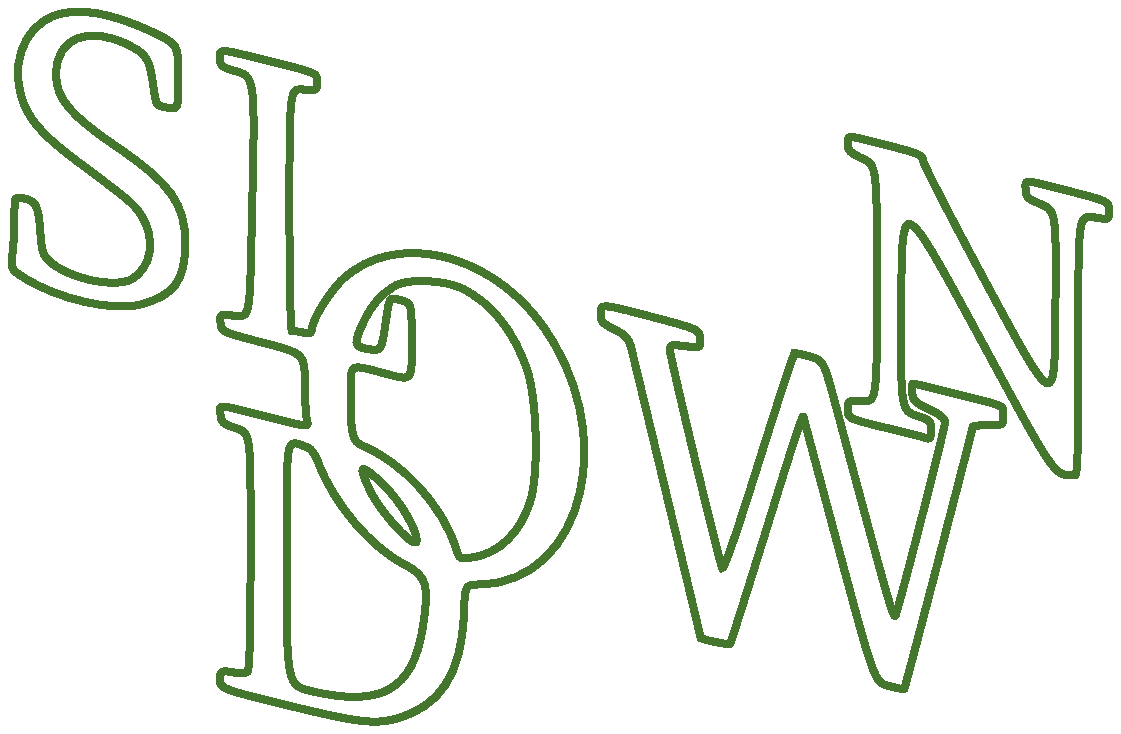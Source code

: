 % Converted from PostScript(TM) to MetaPost by pstoedit
% MetaPost backend contributed by Scott Pakin <scott+ps2ed_AT_pakin.org>
% pstoedit is Copyright (C) 1993 - 2009 Wolfgang Glunz <wglunz35_AT_pstoedit.net>
% And edited by L. Nobre G.
% 2012

% Generate structured PostScript
prologues := 1;

% Display a given string with its *baseline* at a given location
% and with a given rotation angle
vardef showtext(expr origin)(expr angle)(expr string) =
  draw string infont defaultfont scaled defaultscale
    rotated angle shifted origin;
enddef;

% Modified by L. Nobre G's Lex scanner %%%%%%%%%%% 
randomseed := 1010; 
vardef renewcolore = 
  color tmpcolo; 
  tmpcolo = (uniformdeviate(0.8),uniformdeviate(0.8),uniformdeviate(0.8)); 
  drawoptions( withcolor tmpcolo withpen pencircle scaled 1mm ); 
enddef; 
defaultscale := 0.16; 
beginfig(1);
  path PreeditedPath[];
linecap := butt;
linejoin := mitered;
 PreeditedPath1 = hide(z1=(57.601601,292.527008))z1..controls hide(z2=(45.687500,288.269989))z2 and hide(z3=(40.769501,273.300995))z3..hide(z4=(46.820301,259.699005))z4
	..controls hide(z5=(49.562500,253.535004))z5 and hide(z6=(54.800800,248.065994))z6..hide(z7=(65.898399,239.789001))z7
	..controls hide(z8=(84.398399,225.996002))z8 and hide(z9=(85.773399,224.839996))z9..hide(z10=(88.460899,220.800995))z10
	..controls hide(z11=(94.179703,212.199005))z11 and hide(z12=(92.484398,201.375000))z12..hide(z13=(84.800797,197.395004))z13
	..controls hide(z14=(78.722702,194.250000))z14 and hide(z15=(62.398399,197.897995))z15..hide(z16=(55.800800,203.875000))z16
	..controls hide(z17=(53.179699,206.246002))z17 and hide(z18=(52.839802,207.300995))z18..hide(z19=(52.292999,214.800995))z19
	..controls hide(z20=(51.601601,224.199005))z20 and hide(z21=(50.812500,225.738007))z21..hide(z22=(46.199200,226.660004))z22
	..controls hide(z23=(43.000000,227.300995))z23 and hide(z24=(43.000000,227.300995))z24..hide(z25=(43.000000,220.300995))z25
	..controls hide(z26=(43.000000,216.397995))z26 and hide(z27=(42.710899,210.598007))z27..hide(z28=(42.351601,207.199005))z28
	..controls hide(z29=(41.699200,201.102005))z29 and hide(z30=(41.699200,201.102005))z30..hide(z31=(46.500000,198.061996))z31
	..controls hide(z32=(58.601601,190.401993))z32 and hide(z33=(78.457001,185.854996))z33..hide(z34=(88.398399,188.468994))z34
	..controls hide(z35=(100.519997,191.651993))z35 and hide(z36=(104.500000,197.102005))z36..hide(z37=(104.500000,210.500000))z37
	..controls hide(z38=(104.500000,224.554993))z38 and hide(z39=(99.300797,231.945007))z39..hide(z40=(80.300797,244.897995))z40
	..controls hide(z41=(62.800800,256.828003))z41 and hide(z42=(58.000000,262.554993))z42..hide(z43=(58.000000,271.500000))z43
	..controls hide(z44=(58.000000,284.375000))z44 and hide(z45=(69.500000,289.085999))z45..hide(z46=(83.699203,282.027008))z46
	..controls hide(z47=(90.601601,278.597992))z47 and hide(z48=(91.558601,277.101990))z48..hide(z49=(92.914101,267.601990))z49
	..controls hide(z50=(94.042999,259.699005))z50 and hide(z51=(93.828102,260.027008))z51..hide(z52=(98.398399,259.285004))z52
	..controls hide(z53=(102.000000,258.699005))z53 and hide(z54=(102.000000,258.699005))z54..hide(z55=(102.000000,270.398010))z55
	..controls hide(z56=(102.000000,282.101990))z56 and hide(z57=(102.000000,282.101990))z57..hide(z58=(92.699203,286.515991))z58
	..controls hide(z59=(78.000000,293.492004))z59 and hide(z60=(66.039101,295.542999))z60..cycle;
 renewcolore;
 draw PreeditedPath1;
 % dotlabels.rt(1,2,3,4,5,6,7,8,9,10,11,12,13,14,15,16,17,18,19,20,21,22,23,24,25,26,27,28,29,30,31,32,33,34,35,36,37,38,39,40,41,42,43,44,45,46,47,48,49,50,51,52,53,54,55,56,57,58,59,60);
 PreeditedPath2 = hide(z61=(117.000000,277.101990))z61..controls hide(z62=(117.000000,274.656006))z62 and hide(z63=(117.601997,274.007996))z63..hide(z64=(120.801003,272.992004))z64
	..controls hide(z65=(130.210999,270.003998))z65 and hide(z66=(129.688004,274.101990))z66..hide(z67=(128.367004,214.102005))z67
	..controls hide(z68=(127.698997,183.800995))z68 and hide(z69=(127.698997,183.800995))z69..hide(z70=(122.301003,184.397995))z70
	..controls hide(z71=(116.898003,185.000000))z71 and hide(z72=(116.898003,185.000000))z72..hide(z73=(117.198997,181.800995))z73
	..controls hide(z74=(117.500000,178.602005))z74 and hide(z75=(117.500000,178.602005))z75..hide(z76=(132.500000,174.699005))z76
	..controls hide(z77=(147.500000,170.800995))z77 and hide(z78=(147.500000,170.800995))z78..hide(z79=(147.550995,160.147995))z79
	..controls hide(z80=(147.578003,154.250000))z80 and hide(z81=(147.914001,148.315994))z81..hide(z82=(148.300995,146.852005))z82
	..controls hide(z83=(149.000000,144.199005))z83 and hide(z84=(149.000000,144.199005))z84..hide(z85=(133.699005,148.098007))z85
	..controls hide(z86=(115.398003,152.757996))z86 and hide(z87=(116.769997,152.690994))z87..hide(z88=(117.164001,148.897995))z88
	..controls hide(z89=(117.448997,146.190994))z89 and hide(z90=(118.101997,145.496002))z90..hide(z91=(121.398003,144.363007))z91
	..controls hide(z92=(128.429993,141.953003))z92 and hide(z93=(128.000000,144.897995))z93..hide(z94=(128.000000,99.101601))z94
	..controls hide(z95=(128.000000,71.199203))z95 and hide(z96=(127.652000,57.050800))z96..hide(z97=(126.948997,56.351601))z97
	..controls hide(z98=(126.305000,55.703098))z98 and hide(z99=(124.398003,55.570301))z99..hide(z100=(122.000000,56.000000))z100
	..controls hide(z101=(117.500000,56.808601))z101 and hide(z102=(117.000000,56.539101))z102..hide(z103=(117.000000,53.300800))z103
	..controls hide(z104=(117.000000,50.203098))z104 and hide(z105=(117.801003,49.906200))z105..hide(z106=(141.800995,44.039101))z106
	..controls hide(z107=(166.199005,38.074200))z107 and hide(z108=(172.479996,37.285198))z108..hide(z109=(180.000000,39.253899))z109
	..controls hide(z110=(196.117004,43.468800))z110 and hide(z111=(203.895004,55.199200))z111..hide(z112=(204.757996,76.601601))z112
	..controls hide(z113=(205.199005,87.601601))z113 and hide(z114=(205.199005,87.601601))z114..hide(z115=(210.397995,87.675797))z115
	..controls hide(z116=(248.628998,88.222702))z116 and hide(z117=(261.343994,143.602005))z117..hide(z118=(232.104996,182.199005))z118
	..controls hide(z119=(212.792999,207.699005))z119 and hide(z120=(179.664001,214.824005))z120..hide(z121=(161.102005,197.473007))z121
	..controls hide(z122=(156.397995,193.082001))z122 and hide(z123=(150.000000,182.602005))z123..hide(z124=(150.000000,179.300995))z124
	..controls hide(z125=(150.000000,178.156006))z125 and hide(z126=(149.250000,177.940994))z126..hide(z127=(146.852005,178.397995))z127
	..controls hide(z128=(145.147995,178.723007))z128 and hide(z129=(143.309006,179.000000))z129..hide(z130=(142.852005,179.000000))z130
	..controls hide(z131=(142.378998,179.000000))z131 and hide(z132=(142.000000,198.397995))z132..hide(z133=(142.000000,222.602005))z133
	..controls hide(z134=(142.000000,266.199005))z134 and hide(z135=(142.000000,266.199005))z135..hide(z136=(147.000000,265.851990))z136
	..controls hide(z137=(152.000000,265.500000))z137 and hide(z138=(152.000000,265.500000))z138..hide(z139=(152.000000,268.648010))z139
	..controls hide(z140=(152.000000,271.800995))z140 and hide(z141=(152.000000,271.800995))z141..hide(z142=(135.500000,275.902008))z142
	..controls hide(z143=(116.000000,280.750000))z143 and hide(z144=(117.000000,280.683990))z144..cycle;
 % renewcolore;
 draw PreeditedPath2;
 % dotlabels.rt(61,62,63,64,65,66,67,68,69,70,71,72,73,74,75,76,77,78,79,80,81,82,83,84,85,86,87,88,89,90,91,92,93,94,95,96,97,98,99,100,101,102,103,104,105,106,107,108,109,110,111,112,113,114,115,116,117,118,119,120,121,122,123,124,125,126,127,128,129,130,131,132,133,134,135,136,137,138,139,140,141,142,143,144);
 PreeditedPath3 = hide(z145=(204.102005,194.261993))z145..controls hide(z146=(214.804993,189.000000))z146 and hide(z147=(222.988007,178.699005))z147..hide(z148=(227.667999,164.602005))z148
	..controls hide(z149=(231.121002,154.199005))z149 and hide(z150=(231.766006,127.625000))z150..hide(z151=(228.800995,118.000000))z151
	..controls hide(z152=(225.195007,106.301003))z152 and hide(z153=(217.477005,98.738297))z153..hide(z154=(207.800995,97.425797))z154
	..controls hide(z155=(203.199005,96.800797))z155 and hide(z156=(203.199005,96.800797))z156..hide(z157=(201.953003,100.698997))z157
	..controls hide(z158=(197.054993,116.000000))z158 and hide(z159=(182.945007,131.500000))z159..hide(z160=(168.397995,137.565994))z160
	..controls hide(z161=(164.628998,139.136993))z161 and hide(z162=(164.000000,141.800995))z162..hide(z163=(164.000000,156.199005))z163
	..controls hide(z164=(164.000000,167.483994))z164 and hide(z165=(163.397995,167.059006))z165..hide(z166=(175.000000,164.000000))z166
	..controls hide(z167=(186.848007,160.875000))z167 and hide(z168=(186.000000,160.000000))z168..hide(z169=(186.000000,175.397995))z169
	..controls hide(z170=(186.000000,188.897995))z170 and hide(z171=(186.000000,188.897995))z171..hide(z172=(182.300995,189.917999))z172
	..controls hide(z173=(177.727005,191.175995))z173 and hide(z174=(178.089996,191.699005))z174..hide(z175=(176.585999,181.602005))z175
	..controls hide(z176=(175.085999,171.500000))z176 and hide(z177=(175.151993,171.589996))z177..hide(z178=(170.000000,172.464996))z178
	..controls hide(z179=(165.104996,173.296997))z179 and hide(z180=(164.977005,174.397995))z180..hide(z181=(168.848007,182.500000))z181
	..controls hide(z182=(171.809006,188.699005))z182 and hide(z183=(175.343994,192.617004))z183..hide(z184=(180.500000,195.417999))z184
	..controls hide(z185=(184.988007,197.854996))z185 and hide(z186=(198.102005,197.210999))z186..cycle;
 % renewcolore;
 draw PreeditedPath3;
 % dotlabels.rt(145,146,147,148,149,150,151,152,153,154,155,156,157,158,159,160,161,162,163,164,165,166,167,168,169,170,171,172,173,174,175,176,177,178,179,180,181,182,183,184,185,186);
 PreeditedPath4 = hide(z187=(148.602005,136.957001))z187..controls hide(z188=(149.867004,136.500000))z188 and hide(z189=(151.401993,134.300995))z189..hide(z190=(152.468994,131.397995))z190
	..controls hide(z191=(157.781006,117.000000))z191 and hide(z192=(171.020004,101.311996))z192..hide(z193=(183.199005,94.984398))z193
	..controls hide(z194=(191.574005,90.636703))z194 and hide(z195=(192.438004,87.699203))z195..hide(z196=(189.960999,72.000000))z196
	..controls hide(z197=(186.473007,49.898399))z197 and hide(z198=(175.300995,43.445301))z198..hide(z199=(150.397995,49.148399))z199
	..controls hide(z200=(141.000000,51.300800))z200 and hide(z201=(141.000000,51.300800))z201..hide(z202=(141.000000,95.199203))z202
	..controls hide(z203=(141.000000,143.699005))z203 and hide(z204=(140.315994,139.945007))z204..cycle;
 % renewcolore;
 draw PreeditedPath4;
 % dotlabels.rt(187,188,189,190,191,192,193,194,195,196,197,198,199,200,201,202,203,204);
 PreeditedPath5 = hide(z205=(175.897995,123.491997))z205..controls hide(z206=(181.897995,117.765999))z206 and hide(z207=(188.440994,106.558998))z207..hide(z208=(187.746002,103.198997))z208
	..controls hide(z209=(187.125000,100.219002))z209 and hide(z210=(174.957001,113.398003))z210..hide(z211=(171.218994,121.101997))z211
	..controls hide(z212=(166.311996,131.199005))z212 and hide(z213=(167.300995,131.703003))z213..cycle;
 % renewcolore;
 draw PreeditedPath5;
 % dotlabels.rt(205,206,207,208,209,210,211,212,213);
 PreeditedPath6 = hide(z214=(343.000000,246.199005))z214..controls hide(z215=(343.000000,243.886993))z215 and hide(z216=(343.750000,243.145004))z216..hide(z217=(348.250000,241.000000))z217
	..controls hide(z218=(353.500000,238.500000))z218 and hide(z219=(353.500000,238.500000))z219..hide(z220=(353.500000,196.000000))z220
	..controls hide(z221=(353.500000,153.500000))z221 and hide(z222=(353.500000,153.500000))z222..hide(z223=(348.250000,153.699005))z223
	..controls hide(z224=(343.050995,153.897995))z224 and hide(z225=(343.000000,153.867004))z225..hide(z226=(343.000000,150.647995))z226
	..controls hide(z227=(343.000000,147.410004))z227 and hide(z228=(343.050995,147.386993))z228..hide(z229=(356.750000,144.050995))z229
	..controls hide(z230=(364.351990,142.199005))z230 and hide(z231=(371.058990,140.500000))z231..hide(z232=(371.750000,140.250000))z232
	..controls hide(z233=(372.582001,139.949005))z233 and hide(z234=(373.000000,140.949005))z234..hide(z235=(373.000000,143.250000))z235
	..controls hide(z236=(373.000000,146.363007))z236 and hide(z237=(372.601990,146.832001))z237..hide(z238=(368.898010,148.042999))z238
	..controls hide(z239=(361.847992,150.352005))z239 and hide(z240=(361.996002,149.397995))z240..hide(z241=(362.261993,190.897995))z241
	..controls hide(z242=(362.500000,228.102005))z242 and hide(z243=(362.500000,228.102005))z243..hide(z244=(389.332001,178.602005))z244
	..controls hide(z245=(418.277008,125.198997))z245 and hide(z246=(417.039001,127.000000))z246..hide(z247=(424.800995,127.000000))z247
	..controls hide(z248=(425.742004,127.000000))z248 and hide(z249=(426.000000,136.699005))z249..hide(z250=(426.000000,172.397995))z250
	..controls hide(z251=(426.000000,223.000000))z251 and hide(z252=(425.667999,220.750000))z252..hide(z253=(433.000000,219.617004))z253
	..controls hide(z254=(437.000000,219.000000))z254 and hide(z255=(437.000000,219.000000))z255..hide(z256=(437.000000,222.300995))z256
	..controls hide(z257=(437.000000,225.602005))z257 and hide(z258=(437.000000,225.602005))z258..hide(z259=(422.601990,229.296997))z259
	..controls hide(z260=(405.500000,233.684006))z260 and hide(z261=(407.000000,233.625000))z261..hide(z262=(407.000000,229.897995))z262
	..controls hide(z263=(407.000000,227.328003))z263 and hide(z264=(407.601990,226.645004))z264..hide(z265=(411.199005,225.104996))z265
	..controls hide(z266=(418.312012,222.065994))z266 and hide(z267=(418.011993,223.897995))z267..hide(z268=(417.742004,185.300995))z268
	..controls hide(z269=(417.500000,150.300995))z269 and hide(z270=(417.500000,150.300995))z270..hide(z271=(393.750000,194.397995))z271
	..controls hide(z272=(380.664001,218.699005))z272 and hide(z273=(370.000000,239.397995))z273..hide(z274=(370.000000,240.500000))z274
	..controls hide(z275=(370.000000,242.214996))z275 and hide(z276=(368.199005,242.960999))z276..hide(z277=(357.300995,245.746002))z277
	..controls hide(z278=(342.101990,249.628998))z278 and hide(z279=(343.000000,249.602005))z279..cycle;
 % renewcolore;
 draw PreeditedPath6;
 % dotlabels.rt(214,215,216,217,218,219,220,221,222,223,224,225,226,227,228,229,230,231,232,233,234,235,236,237,238,239,240,241,242,243,244,245,246,247,248,249,250,251,252,253,254,255,256,257,258,259,260,261,262,263,264,265,266,267,268,269,270,271,272,273,274,275,276,277,278,279);
 PreeditedPath7 = hide(z280=(254.000000,185.000000))z280..controls hide(z281=(254.000000,182.395004))z281 and hide(z282=(254.647995,181.671997))z282..hide(z283=(258.949005,179.500000))z283
	..controls hide(z284=(263.050995,177.429993))z284 and hide(z285=(264.074005,176.348007))z285..hide(z286=(264.921997,173.199005))z286
	..controls hide(z287=(265.996002,169.199005))z287 and hide(z288=(290.000000,68.988297))z288..hide(z289=(290.000000,68.500000))z289
	..controls hide(z290=(290.000000,67.898399))z290 and hide(z291=(300.101990,65.804703))z291..hide(z292=(300.601990,66.300797))z292
	..controls hide(z293=(300.875000,66.574203))z293 and hide(z294=(306.707001,84.898399))z294..hide(z295=(313.582001,107.101997))z295
	..controls hide(z296=(324.546997,142.500000))z296 and hide(z297=(326.929993,149.710999))z297..hide(z298=(327.070007,147.897995))z298
	..controls hide(z299=(327.085999,147.679993))z299 and hide(z300=(332.843994,126.101997))z300..hide(z301=(339.851990,100.000000))z301
	..controls hide(z302=(352.601990,52.500000))z302 and hide(z303=(352.601990,52.500000))z303..hide(z304=(357.800995,51.101601))z304
	..controls hide(z305=(360.699005,50.320301))z305 and hide(z306=(363.156006,49.875000))z306..hide(z307=(363.351990,50.101601))z307
	..controls hide(z308=(363.687988,50.476601))z308 and hide(z309=(388.000000,143.602005))z309..hide(z310=(388.000000,144.500000))z310
	..controls hide(z311=(388.000000,144.772995))z311 and hide(z312=(390.500000,145.000000))z312..hide(z313=(393.500000,145.000000))z313
	..controls hide(z314=(399.000000,145.000000))z314 and hide(z315=(399.000000,145.000000))z315..hide(z316=(399.000000,148.500000))z316
	..controls hide(z317=(399.000000,152.335999))z317 and hide(z318=(400.898010,151.522995))z318..hide(z319=(379.300995,156.940994))z319
	..controls hide(z320=(372.601990,158.621002))z320 and hide(z321=(366.828003,160.000000))z321..hide(z322=(366.500000,160.000000))z322
	..controls hide(z323=(366.167999,160.000000))z323 and hide(z324=(366.035004,158.550995))z324..hide(z325=(366.199005,156.750000))z325
	..controls hide(z326=(366.464996,153.867004))z326 and hide(z327=(367.148010,153.188004))z327..hide(z328=(372.250000,150.750000))z328
	..controls hide(z329=(376.351990,148.789001))z329 and hide(z330=(378.000000,147.425995))z330..hide(z331=(378.000000,146.000000))z331
	..controls hide(z332=(378.000000,143.897995))z332 and hide(z333=(361.582001,79.898399))z333..hide(z334=(360.199005,76.601601))z334
	..controls hide(z335=(359.449005,74.816399))z335 and hide(z336=(358.167999,79.300797))z336..hide(z337=(339.093994,150.500000))z337
	..controls hide(z338=(334.300995,168.397995))z338 and hide(z339=(334.300995,168.397995))z339..hide(z340=(329.398010,169.699005))z340
	..controls hide(z341=(326.699005,170.417999))z341 and hide(z342=(324.230011,171.000000))z342..hide(z343=(323.898010,171.000000))z343
	..controls hide(z344=(323.570007,171.000000))z344 and hide(z345=(317.734009,153.250000))z345..hide(z346=(310.898010,131.449005))z346
	..controls hide(z347=(302.433990,104.448997))z347 and hide(z348=(298.261993,92.472702))z348..hide(z349=(297.750000,93.699203))z349
	..controls hide(z350=(296.457001,96.800797))z350 and hide(z351=(279.000000,169.613007))z351..hide(z352=(279.000000,171.897995))z352
	..controls hide(z353=(279.000000,174.000000))z353 and hide(z354=(279.250000,174.070007))z354..hide(z355=(284.550995,173.449005))z355
	..controls hide(z356=(290.050995,172.804993))z356 and hide(z357=(290.097992,172.832001))z357..hide(z358=(289.800995,176.147995))z358
	..controls hide(z359=(289.500000,179.500000))z359 and hide(z360=(289.500000,179.500000))z360..hide(z361=(273.500000,183.738007))z361
	..controls hide(z362=(254.000000,188.897995))z362 and hide(z363=(254.000000,188.897995))z363..cycle;
 % renewcolore;
 draw PreeditedPath7;
 % dotlabels.rt(280,281,282,283,284,285,286,287,288,289,290,291,292,293,294,295,296,297,298,299,300,301,302,303,304,305,306,307,308,309,310,311,312,313,314,315,316,317,318,319,320,321,322,323,324,325,326,327,328,329,330,331,332,333,334,335,336,337,338,339,340,341,342,343,344,345,346,347,348,349,350,351,352,353,354,355,356,357,358,359,360,361,362,363);
endfig;
end
